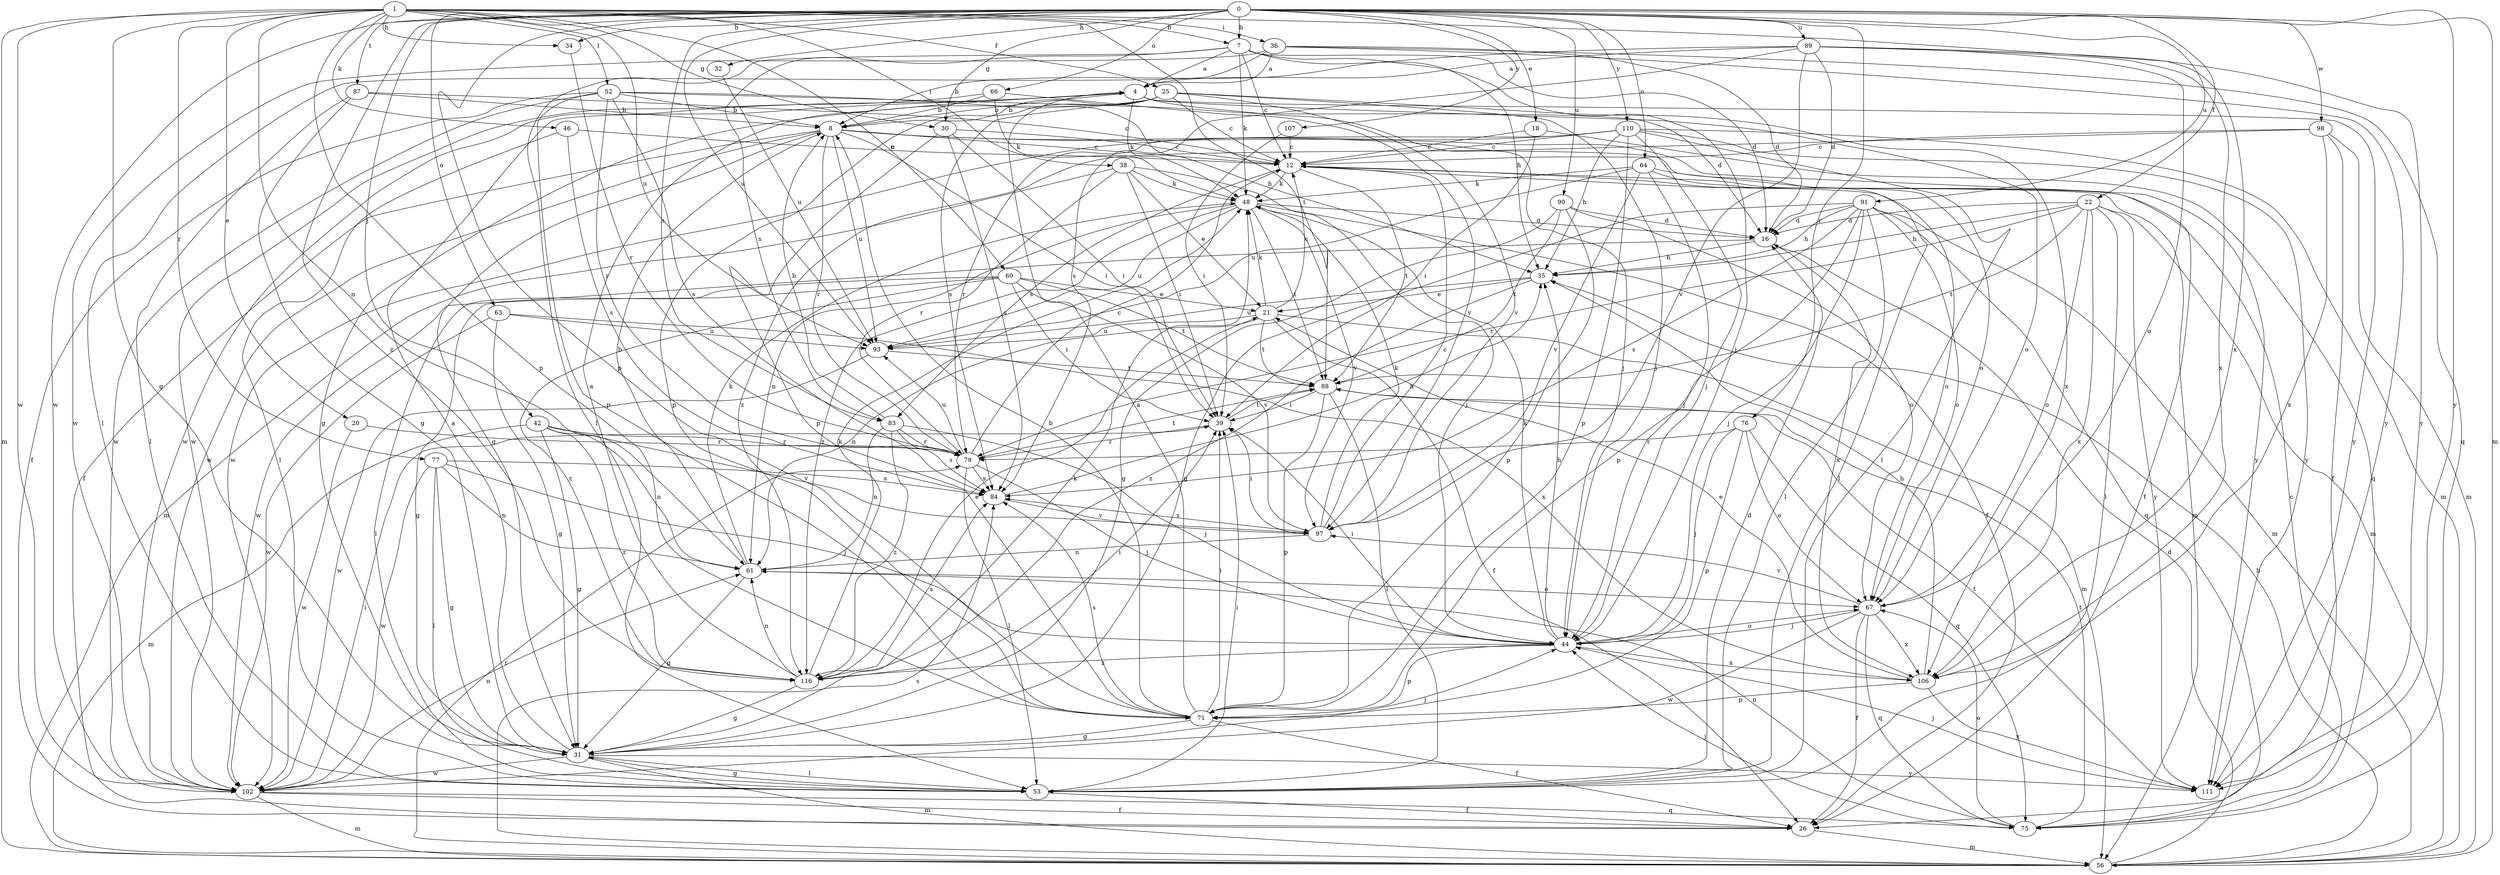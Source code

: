 strict digraph  {
0;
1;
4;
7;
8;
12;
16;
18;
20;
21;
22;
25;
26;
30;
31;
32;
34;
35;
36;
38;
39;
42;
44;
46;
48;
52;
53;
56;
60;
61;
63;
64;
66;
67;
71;
75;
76;
77;
79;
83;
84;
87;
88;
89;
90;
91;
93;
97;
98;
102;
106;
107;
110;
111;
116;
0 -> 7  [label=b];
0 -> 18  [label=e];
0 -> 22  [label=f];
0 -> 30  [label=g];
0 -> 32  [label=h];
0 -> 34  [label=h];
0 -> 42  [label=j];
0 -> 56  [label=m];
0 -> 63  [label=o];
0 -> 64  [label=o];
0 -> 66  [label=o];
0 -> 71  [label=p];
0 -> 76  [label=r];
0 -> 83  [label=s];
0 -> 87  [label=t];
0 -> 89  [label=u];
0 -> 90  [label=u];
0 -> 91  [label=u];
0 -> 93  [label=u];
0 -> 98  [label=w];
0 -> 102  [label=w];
0 -> 107  [label=y];
0 -> 110  [label=y];
0 -> 111  [label=y];
0 -> 116  [label=z];
1 -> 7  [label=b];
1 -> 20  [label=e];
1 -> 25  [label=f];
1 -> 30  [label=g];
1 -> 31  [label=g];
1 -> 34  [label=h];
1 -> 36  [label=i];
1 -> 38  [label=i];
1 -> 46  [label=k];
1 -> 52  [label=l];
1 -> 56  [label=m];
1 -> 60  [label=n];
1 -> 61  [label=n];
1 -> 71  [label=p];
1 -> 77  [label=r];
1 -> 88  [label=t];
1 -> 93  [label=u];
1 -> 102  [label=w];
1 -> 106  [label=x];
4 -> 8  [label=b];
4 -> 44  [label=j];
4 -> 48  [label=k];
4 -> 67  [label=o];
4 -> 102  [label=w];
4 -> 111  [label=y];
7 -> 4  [label=a];
7 -> 12  [label=c];
7 -> 16  [label=d];
7 -> 35  [label=h];
7 -> 44  [label=j];
7 -> 48  [label=k];
7 -> 53  [label=l];
7 -> 83  [label=s];
8 -> 12  [label=c];
8 -> 26  [label=f];
8 -> 31  [label=g];
8 -> 39  [label=i];
8 -> 67  [label=o];
8 -> 79  [label=r];
8 -> 93  [label=u];
8 -> 102  [label=w];
8 -> 111  [label=y];
12 -> 48  [label=k];
12 -> 56  [label=m];
12 -> 67  [label=o];
12 -> 83  [label=s];
12 -> 88  [label=t];
16 -> 35  [label=h];
16 -> 102  [label=w];
16 -> 106  [label=x];
18 -> 12  [label=c];
18 -> 39  [label=i];
18 -> 75  [label=q];
20 -> 79  [label=r];
20 -> 102  [label=w];
21 -> 12  [label=c];
21 -> 26  [label=f];
21 -> 48  [label=k];
21 -> 56  [label=m];
21 -> 61  [label=n];
21 -> 88  [label=t];
21 -> 93  [label=u];
22 -> 16  [label=d];
22 -> 35  [label=h];
22 -> 53  [label=l];
22 -> 56  [label=m];
22 -> 67  [label=o];
22 -> 79  [label=r];
22 -> 88  [label=t];
22 -> 106  [label=x];
22 -> 111  [label=y];
25 -> 8  [label=b];
25 -> 12  [label=c];
25 -> 31  [label=g];
25 -> 44  [label=j];
25 -> 71  [label=p];
25 -> 84  [label=s];
25 -> 97  [label=v];
25 -> 106  [label=x];
26 -> 56  [label=m];
30 -> 12  [label=c];
30 -> 39  [label=i];
30 -> 71  [label=p];
30 -> 84  [label=s];
31 -> 4  [label=a];
31 -> 44  [label=j];
31 -> 48  [label=k];
31 -> 53  [label=l];
31 -> 56  [label=m];
31 -> 102  [label=w];
31 -> 111  [label=y];
32 -> 93  [label=u];
34 -> 79  [label=r];
35 -> 21  [label=e];
35 -> 93  [label=u];
35 -> 116  [label=z];
36 -> 4  [label=a];
36 -> 16  [label=d];
36 -> 53  [label=l];
36 -> 75  [label=q];
36 -> 102  [label=w];
36 -> 111  [label=y];
38 -> 21  [label=e];
38 -> 39  [label=i];
38 -> 44  [label=j];
38 -> 48  [label=k];
38 -> 56  [label=m];
38 -> 79  [label=r];
39 -> 79  [label=r];
39 -> 88  [label=t];
42 -> 31  [label=g];
42 -> 56  [label=m];
42 -> 61  [label=n];
42 -> 79  [label=r];
42 -> 97  [label=v];
42 -> 116  [label=z];
44 -> 35  [label=h];
44 -> 39  [label=i];
44 -> 48  [label=k];
44 -> 67  [label=o];
44 -> 71  [label=p];
44 -> 106  [label=x];
44 -> 116  [label=z];
46 -> 12  [label=c];
46 -> 53  [label=l];
46 -> 84  [label=s];
48 -> 16  [label=d];
48 -> 26  [label=f];
48 -> 61  [label=n];
48 -> 88  [label=t];
48 -> 93  [label=u];
48 -> 97  [label=v];
48 -> 116  [label=z];
52 -> 8  [label=b];
52 -> 16  [label=d];
52 -> 26  [label=f];
52 -> 35  [label=h];
52 -> 71  [label=p];
52 -> 79  [label=r];
52 -> 84  [label=s];
52 -> 102  [label=w];
53 -> 16  [label=d];
53 -> 26  [label=f];
53 -> 31  [label=g];
53 -> 39  [label=i];
56 -> 16  [label=d];
56 -> 35  [label=h];
56 -> 79  [label=r];
56 -> 84  [label=s];
60 -> 21  [label=e];
60 -> 31  [label=g];
60 -> 39  [label=i];
60 -> 53  [label=l];
60 -> 88  [label=t];
60 -> 97  [label=v];
60 -> 116  [label=z];
61 -> 8  [label=b];
61 -> 31  [label=g];
61 -> 48  [label=k];
61 -> 67  [label=o];
63 -> 31  [label=g];
63 -> 93  [label=u];
63 -> 102  [label=w];
63 -> 106  [label=x];
64 -> 26  [label=f];
64 -> 44  [label=j];
64 -> 48  [label=k];
64 -> 53  [label=l];
64 -> 93  [label=u];
64 -> 97  [label=v];
66 -> 8  [label=b];
66 -> 48  [label=k];
66 -> 97  [label=v];
66 -> 102  [label=w];
67 -> 26  [label=f];
67 -> 44  [label=j];
67 -> 75  [label=q];
67 -> 97  [label=v];
67 -> 102  [label=w];
67 -> 106  [label=x];
71 -> 4  [label=a];
71 -> 8  [label=b];
71 -> 26  [label=f];
71 -> 31  [label=g];
71 -> 39  [label=i];
71 -> 84  [label=s];
75 -> 12  [label=c];
75 -> 44  [label=j];
75 -> 61  [label=n];
75 -> 67  [label=o];
75 -> 88  [label=t];
76 -> 44  [label=j];
76 -> 67  [label=o];
76 -> 71  [label=p];
76 -> 75  [label=q];
76 -> 79  [label=r];
77 -> 31  [label=g];
77 -> 44  [label=j];
77 -> 53  [label=l];
77 -> 61  [label=n];
77 -> 84  [label=s];
77 -> 102  [label=w];
79 -> 12  [label=c];
79 -> 44  [label=j];
79 -> 53  [label=l];
79 -> 84  [label=s];
79 -> 88  [label=t];
79 -> 93  [label=u];
83 -> 8  [label=b];
83 -> 44  [label=j];
83 -> 61  [label=n];
83 -> 79  [label=r];
83 -> 84  [label=s];
83 -> 116  [label=z];
84 -> 35  [label=h];
84 -> 97  [label=v];
87 -> 8  [label=b];
87 -> 12  [label=c];
87 -> 31  [label=g];
87 -> 53  [label=l];
88 -> 39  [label=i];
88 -> 53  [label=l];
88 -> 71  [label=p];
89 -> 4  [label=a];
89 -> 8  [label=b];
89 -> 16  [label=d];
89 -> 67  [label=o];
89 -> 84  [label=s];
89 -> 97  [label=v];
89 -> 106  [label=x];
89 -> 111  [label=y];
90 -> 16  [label=d];
90 -> 31  [label=g];
90 -> 67  [label=o];
90 -> 71  [label=p];
90 -> 88  [label=t];
91 -> 16  [label=d];
91 -> 31  [label=g];
91 -> 35  [label=h];
91 -> 44  [label=j];
91 -> 53  [label=l];
91 -> 56  [label=m];
91 -> 67  [label=o];
91 -> 71  [label=p];
91 -> 75  [label=q];
91 -> 84  [label=s];
93 -> 88  [label=t];
93 -> 102  [label=w];
97 -> 12  [label=c];
97 -> 39  [label=i];
97 -> 48  [label=k];
97 -> 61  [label=n];
97 -> 84  [label=s];
98 -> 12  [label=c];
98 -> 26  [label=f];
98 -> 56  [label=m];
98 -> 106  [label=x];
98 -> 116  [label=z];
102 -> 26  [label=f];
102 -> 39  [label=i];
102 -> 56  [label=m];
102 -> 61  [label=n];
102 -> 75  [label=q];
106 -> 21  [label=e];
106 -> 35  [label=h];
106 -> 71  [label=p];
106 -> 111  [label=y];
107 -> 12  [label=c];
107 -> 39  [label=i];
110 -> 12  [label=c];
110 -> 35  [label=h];
110 -> 44  [label=j];
110 -> 53  [label=l];
110 -> 56  [label=m];
110 -> 71  [label=p];
110 -> 79  [label=r];
110 -> 102  [label=w];
110 -> 111  [label=y];
111 -> 44  [label=j];
111 -> 88  [label=t];
116 -> 4  [label=a];
116 -> 21  [label=e];
116 -> 31  [label=g];
116 -> 39  [label=i];
116 -> 48  [label=k];
116 -> 61  [label=n];
116 -> 84  [label=s];
}
